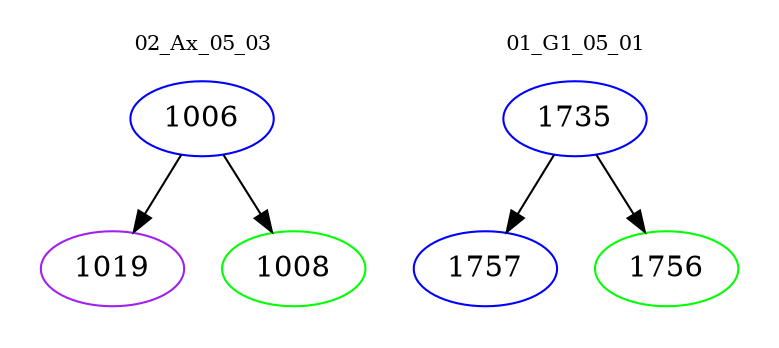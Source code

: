 digraph{
subgraph cluster_0 {
color = white
label = "02_Ax_05_03";
fontsize=10;
T0_1006 [label="1006", color="blue"]
T0_1006 -> T0_1019 [color="black"]
T0_1019 [label="1019", color="purple"]
T0_1006 -> T0_1008 [color="black"]
T0_1008 [label="1008", color="green"]
}
subgraph cluster_1 {
color = white
label = "01_G1_05_01";
fontsize=10;
T1_1735 [label="1735", color="blue"]
T1_1735 -> T1_1757 [color="black"]
T1_1757 [label="1757", color="blue"]
T1_1735 -> T1_1756 [color="black"]
T1_1756 [label="1756", color="green"]
}
}
